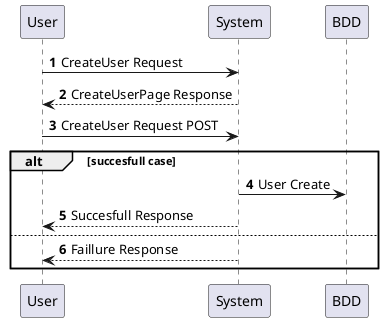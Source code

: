 @startuml
'https://plantuml.com/sequence-diagram

autonumber

User -> System: CreateUser Request
System --> User: CreateUserPage Response

User -> System: CreateUser Request POST

alt succesfull case

System -> BDD: User Create
System --> User: Succesfull Response

else

System --> User: Faillure Response
end
@enduml